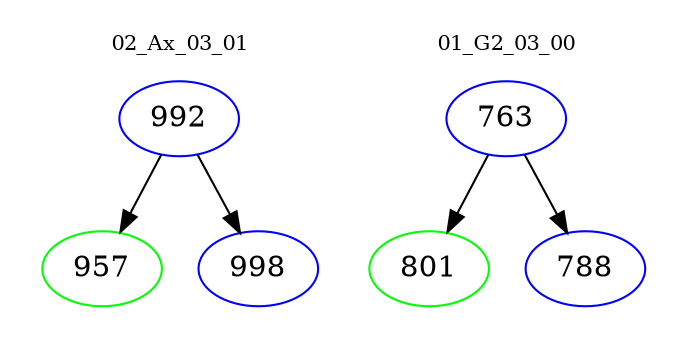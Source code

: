 digraph{
subgraph cluster_0 {
color = white
label = "02_Ax_03_01";
fontsize=10;
T0_992 [label="992", color="blue"]
T0_992 -> T0_957 [color="black"]
T0_957 [label="957", color="green"]
T0_992 -> T0_998 [color="black"]
T0_998 [label="998", color="blue"]
}
subgraph cluster_1 {
color = white
label = "01_G2_03_00";
fontsize=10;
T1_763 [label="763", color="blue"]
T1_763 -> T1_801 [color="black"]
T1_801 [label="801", color="green"]
T1_763 -> T1_788 [color="black"]
T1_788 [label="788", color="blue"]
}
}
